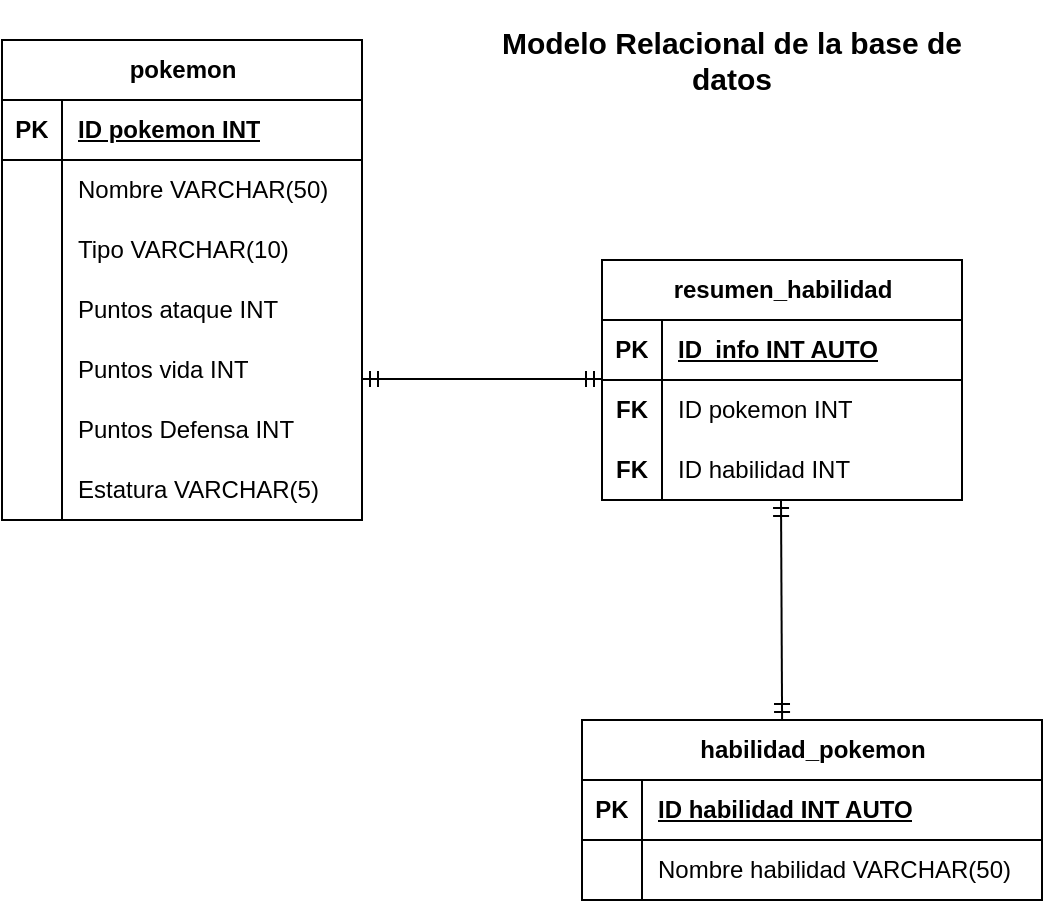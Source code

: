 <mxfile version="24.2.5" type="device">
  <diagram name="Página-1" id="5Rr0yxCzzXPscKJjM4y6">
    <mxGraphModel dx="1050" dy="562" grid="1" gridSize="10" guides="1" tooltips="1" connect="1" arrows="1" fold="1" page="1" pageScale="1" pageWidth="413" pageHeight="583" math="0" shadow="0">
      <root>
        <mxCell id="0" />
        <mxCell id="1" parent="0" />
        <mxCell id="Uc7Ybq1jmMEZsIRFHVta-1" value="pokemon" style="shape=table;startSize=30;container=1;collapsible=1;childLayout=tableLayout;fixedRows=1;rowLines=0;fontStyle=1;align=center;resizeLast=1;html=1;" parent="1" vertex="1">
          <mxGeometry x="100" y="100" width="180" height="240" as="geometry" />
        </mxCell>
        <mxCell id="Uc7Ybq1jmMEZsIRFHVta-2" value="" style="shape=tableRow;horizontal=0;startSize=0;swimlaneHead=0;swimlaneBody=0;fillColor=none;collapsible=0;dropTarget=0;points=[[0,0.5],[1,0.5]];portConstraint=eastwest;top=0;left=0;right=0;bottom=1;" parent="Uc7Ybq1jmMEZsIRFHVta-1" vertex="1">
          <mxGeometry y="30" width="180" height="30" as="geometry" />
        </mxCell>
        <mxCell id="Uc7Ybq1jmMEZsIRFHVta-3" value="PK" style="shape=partialRectangle;connectable=0;fillColor=none;top=0;left=0;bottom=0;right=0;fontStyle=1;overflow=hidden;whiteSpace=wrap;html=1;" parent="Uc7Ybq1jmMEZsIRFHVta-2" vertex="1">
          <mxGeometry width="30" height="30" as="geometry">
            <mxRectangle width="30" height="30" as="alternateBounds" />
          </mxGeometry>
        </mxCell>
        <mxCell id="Uc7Ybq1jmMEZsIRFHVta-4" value="ID pokemon INT" style="shape=partialRectangle;connectable=0;fillColor=none;top=0;left=0;bottom=0;right=0;align=left;spacingLeft=6;fontStyle=5;overflow=hidden;whiteSpace=wrap;html=1;" parent="Uc7Ybq1jmMEZsIRFHVta-2" vertex="1">
          <mxGeometry x="30" width="150" height="30" as="geometry">
            <mxRectangle width="150" height="30" as="alternateBounds" />
          </mxGeometry>
        </mxCell>
        <mxCell id="Uc7Ybq1jmMEZsIRFHVta-5" value="" style="shape=tableRow;horizontal=0;startSize=0;swimlaneHead=0;swimlaneBody=0;fillColor=none;collapsible=0;dropTarget=0;points=[[0,0.5],[1,0.5]];portConstraint=eastwest;top=0;left=0;right=0;bottom=0;" parent="Uc7Ybq1jmMEZsIRFHVta-1" vertex="1">
          <mxGeometry y="60" width="180" height="30" as="geometry" />
        </mxCell>
        <mxCell id="Uc7Ybq1jmMEZsIRFHVta-6" value="" style="shape=partialRectangle;connectable=0;fillColor=none;top=0;left=0;bottom=0;right=0;editable=1;overflow=hidden;whiteSpace=wrap;html=1;" parent="Uc7Ybq1jmMEZsIRFHVta-5" vertex="1">
          <mxGeometry width="30" height="30" as="geometry">
            <mxRectangle width="30" height="30" as="alternateBounds" />
          </mxGeometry>
        </mxCell>
        <mxCell id="Uc7Ybq1jmMEZsIRFHVta-7" value="Nombre VARCHAR(50)" style="shape=partialRectangle;connectable=0;fillColor=none;top=0;left=0;bottom=0;right=0;align=left;spacingLeft=6;overflow=hidden;whiteSpace=wrap;html=1;" parent="Uc7Ybq1jmMEZsIRFHVta-5" vertex="1">
          <mxGeometry x="30" width="150" height="30" as="geometry">
            <mxRectangle width="150" height="30" as="alternateBounds" />
          </mxGeometry>
        </mxCell>
        <mxCell id="Uc7Ybq1jmMEZsIRFHVta-8" value="" style="shape=tableRow;horizontal=0;startSize=0;swimlaneHead=0;swimlaneBody=0;fillColor=none;collapsible=0;dropTarget=0;points=[[0,0.5],[1,0.5]];portConstraint=eastwest;top=0;left=0;right=0;bottom=0;" parent="Uc7Ybq1jmMEZsIRFHVta-1" vertex="1">
          <mxGeometry y="90" width="180" height="30" as="geometry" />
        </mxCell>
        <mxCell id="Uc7Ybq1jmMEZsIRFHVta-9" value="" style="shape=partialRectangle;connectable=0;fillColor=none;top=0;left=0;bottom=0;right=0;editable=1;overflow=hidden;whiteSpace=wrap;html=1;" parent="Uc7Ybq1jmMEZsIRFHVta-8" vertex="1">
          <mxGeometry width="30" height="30" as="geometry">
            <mxRectangle width="30" height="30" as="alternateBounds" />
          </mxGeometry>
        </mxCell>
        <mxCell id="Uc7Ybq1jmMEZsIRFHVta-10" value="Tipo VARCHAR(10)" style="shape=partialRectangle;connectable=0;fillColor=none;top=0;left=0;bottom=0;right=0;align=left;spacingLeft=6;overflow=hidden;whiteSpace=wrap;html=1;" parent="Uc7Ybq1jmMEZsIRFHVta-8" vertex="1">
          <mxGeometry x="30" width="150" height="30" as="geometry">
            <mxRectangle width="150" height="30" as="alternateBounds" />
          </mxGeometry>
        </mxCell>
        <mxCell id="Uc7Ybq1jmMEZsIRFHVta-11" value="" style="shape=tableRow;horizontal=0;startSize=0;swimlaneHead=0;swimlaneBody=0;fillColor=none;collapsible=0;dropTarget=0;points=[[0,0.5],[1,0.5]];portConstraint=eastwest;top=0;left=0;right=0;bottom=0;" parent="Uc7Ybq1jmMEZsIRFHVta-1" vertex="1">
          <mxGeometry y="120" width="180" height="30" as="geometry" />
        </mxCell>
        <mxCell id="Uc7Ybq1jmMEZsIRFHVta-12" value="" style="shape=partialRectangle;connectable=0;fillColor=none;top=0;left=0;bottom=0;right=0;editable=1;overflow=hidden;whiteSpace=wrap;html=1;" parent="Uc7Ybq1jmMEZsIRFHVta-11" vertex="1">
          <mxGeometry width="30" height="30" as="geometry">
            <mxRectangle width="30" height="30" as="alternateBounds" />
          </mxGeometry>
        </mxCell>
        <mxCell id="Uc7Ybq1jmMEZsIRFHVta-13" value="Puntos ataque INT" style="shape=partialRectangle;connectable=0;fillColor=none;top=0;left=0;bottom=0;right=0;align=left;spacingLeft=6;overflow=hidden;whiteSpace=wrap;html=1;" parent="Uc7Ybq1jmMEZsIRFHVta-11" vertex="1">
          <mxGeometry x="30" width="150" height="30" as="geometry">
            <mxRectangle width="150" height="30" as="alternateBounds" />
          </mxGeometry>
        </mxCell>
        <mxCell id="Uc7Ybq1jmMEZsIRFHVta-14" value="" style="shape=tableRow;horizontal=0;startSize=0;swimlaneHead=0;swimlaneBody=0;fillColor=none;collapsible=0;dropTarget=0;points=[[0,0.5],[1,0.5]];portConstraint=eastwest;top=0;left=0;right=0;bottom=0;" parent="Uc7Ybq1jmMEZsIRFHVta-1" vertex="1">
          <mxGeometry y="150" width="180" height="30" as="geometry" />
        </mxCell>
        <mxCell id="Uc7Ybq1jmMEZsIRFHVta-15" value="" style="shape=partialRectangle;connectable=0;fillColor=none;top=0;left=0;bottom=0;right=0;editable=1;overflow=hidden;whiteSpace=wrap;html=1;" parent="Uc7Ybq1jmMEZsIRFHVta-14" vertex="1">
          <mxGeometry width="30" height="30" as="geometry">
            <mxRectangle width="30" height="30" as="alternateBounds" />
          </mxGeometry>
        </mxCell>
        <mxCell id="Uc7Ybq1jmMEZsIRFHVta-16" value="Puntos vida INT" style="shape=partialRectangle;connectable=0;fillColor=none;top=0;left=0;bottom=0;right=0;align=left;spacingLeft=6;overflow=hidden;whiteSpace=wrap;html=1;" parent="Uc7Ybq1jmMEZsIRFHVta-14" vertex="1">
          <mxGeometry x="30" width="150" height="30" as="geometry">
            <mxRectangle width="150" height="30" as="alternateBounds" />
          </mxGeometry>
        </mxCell>
        <mxCell id="Uc7Ybq1jmMEZsIRFHVta-17" value="" style="shape=tableRow;horizontal=0;startSize=0;swimlaneHead=0;swimlaneBody=0;fillColor=none;collapsible=0;dropTarget=0;points=[[0,0.5],[1,0.5]];portConstraint=eastwest;top=0;left=0;right=0;bottom=0;" parent="Uc7Ybq1jmMEZsIRFHVta-1" vertex="1">
          <mxGeometry y="180" width="180" height="30" as="geometry" />
        </mxCell>
        <mxCell id="Uc7Ybq1jmMEZsIRFHVta-18" value="" style="shape=partialRectangle;connectable=0;fillColor=none;top=0;left=0;bottom=0;right=0;editable=1;overflow=hidden;whiteSpace=wrap;html=1;" parent="Uc7Ybq1jmMEZsIRFHVta-17" vertex="1">
          <mxGeometry width="30" height="30" as="geometry">
            <mxRectangle width="30" height="30" as="alternateBounds" />
          </mxGeometry>
        </mxCell>
        <mxCell id="Uc7Ybq1jmMEZsIRFHVta-19" value="Puntos Defensa INT" style="shape=partialRectangle;connectable=0;fillColor=none;top=0;left=0;bottom=0;right=0;align=left;spacingLeft=6;overflow=hidden;whiteSpace=wrap;html=1;" parent="Uc7Ybq1jmMEZsIRFHVta-17" vertex="1">
          <mxGeometry x="30" width="150" height="30" as="geometry">
            <mxRectangle width="150" height="30" as="alternateBounds" />
          </mxGeometry>
        </mxCell>
        <mxCell id="Uc7Ybq1jmMEZsIRFHVta-20" value="" style="shape=tableRow;horizontal=0;startSize=0;swimlaneHead=0;swimlaneBody=0;fillColor=none;collapsible=0;dropTarget=0;points=[[0,0.5],[1,0.5]];portConstraint=eastwest;top=0;left=0;right=0;bottom=0;" parent="Uc7Ybq1jmMEZsIRFHVta-1" vertex="1">
          <mxGeometry y="210" width="180" height="30" as="geometry" />
        </mxCell>
        <mxCell id="Uc7Ybq1jmMEZsIRFHVta-21" value="" style="shape=partialRectangle;connectable=0;fillColor=none;top=0;left=0;bottom=0;right=0;editable=1;overflow=hidden;whiteSpace=wrap;html=1;" parent="Uc7Ybq1jmMEZsIRFHVta-20" vertex="1">
          <mxGeometry width="30" height="30" as="geometry">
            <mxRectangle width="30" height="30" as="alternateBounds" />
          </mxGeometry>
        </mxCell>
        <mxCell id="Uc7Ybq1jmMEZsIRFHVta-22" value="Estatura VARCHAR(5)" style="shape=partialRectangle;connectable=0;fillColor=none;top=0;left=0;bottom=0;right=0;align=left;spacingLeft=6;overflow=hidden;whiteSpace=wrap;html=1;" parent="Uc7Ybq1jmMEZsIRFHVta-20" vertex="1">
          <mxGeometry x="30" width="150" height="30" as="geometry">
            <mxRectangle width="150" height="30" as="alternateBounds" />
          </mxGeometry>
        </mxCell>
        <mxCell id="Uc7Ybq1jmMEZsIRFHVta-26" value="habilidad_pokemon" style="shape=table;startSize=30;container=1;collapsible=1;childLayout=tableLayout;fixedRows=1;rowLines=0;fontStyle=1;align=center;resizeLast=1;html=1;" parent="1" vertex="1">
          <mxGeometry x="390" y="440" width="230" height="90" as="geometry" />
        </mxCell>
        <mxCell id="Uc7Ybq1jmMEZsIRFHVta-27" value="" style="shape=tableRow;horizontal=0;startSize=0;swimlaneHead=0;swimlaneBody=0;fillColor=none;collapsible=0;dropTarget=0;points=[[0,0.5],[1,0.5]];portConstraint=eastwest;top=0;left=0;right=0;bottom=1;" parent="Uc7Ybq1jmMEZsIRFHVta-26" vertex="1">
          <mxGeometry y="30" width="230" height="30" as="geometry" />
        </mxCell>
        <mxCell id="Uc7Ybq1jmMEZsIRFHVta-28" value="PK" style="shape=partialRectangle;connectable=0;fillColor=none;top=0;left=0;bottom=0;right=0;fontStyle=1;overflow=hidden;whiteSpace=wrap;html=1;" parent="Uc7Ybq1jmMEZsIRFHVta-27" vertex="1">
          <mxGeometry width="30" height="30" as="geometry">
            <mxRectangle width="30" height="30" as="alternateBounds" />
          </mxGeometry>
        </mxCell>
        <mxCell id="Uc7Ybq1jmMEZsIRFHVta-29" value="ID habilidad INT AUTO" style="shape=partialRectangle;connectable=0;fillColor=none;top=0;left=0;bottom=0;right=0;align=left;spacingLeft=6;fontStyle=5;overflow=hidden;whiteSpace=wrap;html=1;" parent="Uc7Ybq1jmMEZsIRFHVta-27" vertex="1">
          <mxGeometry x="30" width="200" height="30" as="geometry">
            <mxRectangle width="200" height="30" as="alternateBounds" />
          </mxGeometry>
        </mxCell>
        <mxCell id="Uc7Ybq1jmMEZsIRFHVta-30" value="" style="shape=tableRow;horizontal=0;startSize=0;swimlaneHead=0;swimlaneBody=0;fillColor=none;collapsible=0;dropTarget=0;points=[[0,0.5],[1,0.5]];portConstraint=eastwest;top=0;left=0;right=0;bottom=0;" parent="Uc7Ybq1jmMEZsIRFHVta-26" vertex="1">
          <mxGeometry y="60" width="230" height="30" as="geometry" />
        </mxCell>
        <mxCell id="Uc7Ybq1jmMEZsIRFHVta-31" value="" style="shape=partialRectangle;connectable=0;fillColor=none;top=0;left=0;bottom=0;right=0;editable=1;overflow=hidden;whiteSpace=wrap;html=1;" parent="Uc7Ybq1jmMEZsIRFHVta-30" vertex="1">
          <mxGeometry width="30" height="30" as="geometry">
            <mxRectangle width="30" height="30" as="alternateBounds" />
          </mxGeometry>
        </mxCell>
        <mxCell id="Uc7Ybq1jmMEZsIRFHVta-32" value="Nombre habilidad VARCHAR(50)" style="shape=partialRectangle;connectable=0;fillColor=none;top=0;left=0;bottom=0;right=0;align=left;spacingLeft=6;overflow=hidden;whiteSpace=wrap;html=1;" parent="Uc7Ybq1jmMEZsIRFHVta-30" vertex="1">
          <mxGeometry x="30" width="200" height="30" as="geometry">
            <mxRectangle width="200" height="30" as="alternateBounds" />
          </mxGeometry>
        </mxCell>
        <mxCell id="Uc7Ybq1jmMEZsIRFHVta-52" value="resumen_habilidad" style="shape=table;startSize=30;container=1;collapsible=1;childLayout=tableLayout;fixedRows=1;rowLines=0;fontStyle=1;align=center;resizeLast=1;html=1;" parent="1" vertex="1">
          <mxGeometry x="400" y="210" width="180" height="120" as="geometry" />
        </mxCell>
        <mxCell id="Uc7Ybq1jmMEZsIRFHVta-53" value="" style="shape=tableRow;horizontal=0;startSize=0;swimlaneHead=0;swimlaneBody=0;fillColor=none;collapsible=0;dropTarget=0;points=[[0,0.5],[1,0.5]];portConstraint=eastwest;top=0;left=0;right=0;bottom=1;" parent="Uc7Ybq1jmMEZsIRFHVta-52" vertex="1">
          <mxGeometry y="30" width="180" height="30" as="geometry" />
        </mxCell>
        <mxCell id="Uc7Ybq1jmMEZsIRFHVta-54" value="PK" style="shape=partialRectangle;connectable=0;fillColor=none;top=0;left=0;bottom=0;right=0;fontStyle=1;overflow=hidden;whiteSpace=wrap;html=1;" parent="Uc7Ybq1jmMEZsIRFHVta-53" vertex="1">
          <mxGeometry width="30" height="30" as="geometry">
            <mxRectangle width="30" height="30" as="alternateBounds" />
          </mxGeometry>
        </mxCell>
        <mxCell id="Uc7Ybq1jmMEZsIRFHVta-55" value="ID&amp;nbsp; info INT AUTO" style="shape=partialRectangle;connectable=0;fillColor=none;top=0;left=0;bottom=0;right=0;align=left;spacingLeft=6;fontStyle=5;overflow=hidden;whiteSpace=wrap;html=1;" parent="Uc7Ybq1jmMEZsIRFHVta-53" vertex="1">
          <mxGeometry x="30" width="150" height="30" as="geometry">
            <mxRectangle width="150" height="30" as="alternateBounds" />
          </mxGeometry>
        </mxCell>
        <mxCell id="Uc7Ybq1jmMEZsIRFHVta-56" value="" style="shape=tableRow;horizontal=0;startSize=0;swimlaneHead=0;swimlaneBody=0;fillColor=none;collapsible=0;dropTarget=0;points=[[0,0.5],[1,0.5]];portConstraint=eastwest;top=0;left=0;right=0;bottom=0;" parent="Uc7Ybq1jmMEZsIRFHVta-52" vertex="1">
          <mxGeometry y="60" width="180" height="30" as="geometry" />
        </mxCell>
        <mxCell id="Uc7Ybq1jmMEZsIRFHVta-57" value="&lt;b&gt;FK&lt;/b&gt;" style="shape=partialRectangle;connectable=0;fillColor=none;top=0;left=0;bottom=0;right=0;editable=1;overflow=hidden;whiteSpace=wrap;html=1;" parent="Uc7Ybq1jmMEZsIRFHVta-56" vertex="1">
          <mxGeometry width="30" height="30" as="geometry">
            <mxRectangle width="30" height="30" as="alternateBounds" />
          </mxGeometry>
        </mxCell>
        <mxCell id="Uc7Ybq1jmMEZsIRFHVta-58" value="ID pokemon INT" style="shape=partialRectangle;connectable=0;fillColor=none;top=0;left=0;bottom=0;right=0;align=left;spacingLeft=6;overflow=hidden;whiteSpace=wrap;html=1;" parent="Uc7Ybq1jmMEZsIRFHVta-56" vertex="1">
          <mxGeometry x="30" width="150" height="30" as="geometry">
            <mxRectangle width="150" height="30" as="alternateBounds" />
          </mxGeometry>
        </mxCell>
        <mxCell id="Uc7Ybq1jmMEZsIRFHVta-59" value="" style="shape=tableRow;horizontal=0;startSize=0;swimlaneHead=0;swimlaneBody=0;fillColor=none;collapsible=0;dropTarget=0;points=[[0,0.5],[1,0.5]];portConstraint=eastwest;top=0;left=0;right=0;bottom=0;" parent="Uc7Ybq1jmMEZsIRFHVta-52" vertex="1">
          <mxGeometry y="90" width="180" height="30" as="geometry" />
        </mxCell>
        <mxCell id="Uc7Ybq1jmMEZsIRFHVta-60" value="&lt;b&gt;FK&lt;/b&gt;" style="shape=partialRectangle;connectable=0;fillColor=none;top=0;left=0;bottom=0;right=0;editable=1;overflow=hidden;whiteSpace=wrap;html=1;" parent="Uc7Ybq1jmMEZsIRFHVta-59" vertex="1">
          <mxGeometry width="30" height="30" as="geometry">
            <mxRectangle width="30" height="30" as="alternateBounds" />
          </mxGeometry>
        </mxCell>
        <mxCell id="Uc7Ybq1jmMEZsIRFHVta-61" value="ID habilidad INT" style="shape=partialRectangle;connectable=0;fillColor=none;top=0;left=0;bottom=0;right=0;align=left;spacingLeft=6;overflow=hidden;whiteSpace=wrap;html=1;" parent="Uc7Ybq1jmMEZsIRFHVta-59" vertex="1">
          <mxGeometry x="30" width="150" height="30" as="geometry">
            <mxRectangle width="150" height="30" as="alternateBounds" />
          </mxGeometry>
        </mxCell>
        <mxCell id="Uc7Ybq1jmMEZsIRFHVta-68" value="&lt;font style=&quot;font-size: 15px;&quot;&gt;&lt;b&gt;Modelo Relacional de la base de datos&lt;/b&gt;&lt;/font&gt;" style="text;html=1;align=center;verticalAlign=middle;whiteSpace=wrap;rounded=0;" parent="1" vertex="1">
          <mxGeometry x="330" y="80" width="270" height="60" as="geometry" />
        </mxCell>
        <mxCell id="VNhvkx19rpw20H2SLqHW-1" value="" style="edgeStyle=entityRelationEdgeStyle;fontSize=12;html=1;endArrow=ERmandOne;startArrow=ERmandOne;rounded=0;" edge="1" parent="1">
          <mxGeometry width="100" height="100" relative="1" as="geometry">
            <mxPoint x="280" y="269.5" as="sourcePoint" />
            <mxPoint x="400" y="269.5" as="targetPoint" />
          </mxGeometry>
        </mxCell>
        <mxCell id="VNhvkx19rpw20H2SLqHW-5" value="" style="fontSize=12;html=1;endArrow=ERmandOne;startArrow=ERmandOne;rounded=0;strokeColor=default;exitX=0.435;exitY=0;exitDx=0;exitDy=0;exitPerimeter=0;" edge="1" parent="1" source="Uc7Ybq1jmMEZsIRFHVta-26">
          <mxGeometry width="100" height="100" relative="1" as="geometry">
            <mxPoint x="489.5" y="427" as="sourcePoint" />
            <mxPoint x="489.5" y="330" as="targetPoint" />
          </mxGeometry>
        </mxCell>
      </root>
    </mxGraphModel>
  </diagram>
</mxfile>
